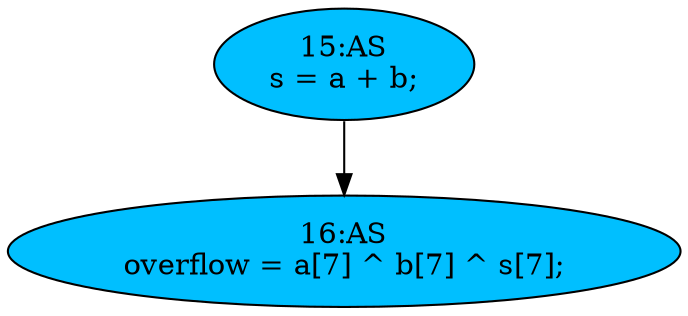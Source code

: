 strict digraph "compose( ,  )" {
	node [label="\N"];
	"16:AS"	[ast="<pyverilog.vparser.ast.Assign object at 0x7f74d490e2d0>",
		def_var="['overflow']",
		fillcolor=deepskyblue,
		label="16:AS
overflow = a[7] ^ b[7] ^ s[7];",
		statements="[]",
		style=filled,
		typ=Assign,
		use_var="['a', 'b', 's']"];
	"15:AS"	[ast="<pyverilog.vparser.ast.Assign object at 0x7f74d4916950>",
		def_var="['s']",
		fillcolor=deepskyblue,
		label="15:AS
s = a + b;",
		statements="[]",
		style=filled,
		typ=Assign,
		use_var="['a', 'b']"];
	"15:AS" -> "16:AS";
}
